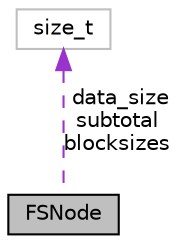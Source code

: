 digraph "FSNode"
{
  edge [fontname="Helvetica",fontsize="10",labelfontname="Helvetica",labelfontsize="10"];
  node [fontname="Helvetica",fontsize="10",shape=record];
  Node1 [label="FSNode",height=0.2,width=0.4,color="black", fillcolor="grey75", style="filled", fontcolor="black"];
  Node2 -> Node1 [dir="back",color="darkorchid3",fontsize="10",style="dashed",label=" data_size\nsubtotal\nblocksizes" ];
  Node2 [label="size_t",height=0.2,width=0.4,color="grey75", fillcolor="white", style="filled"];
}
